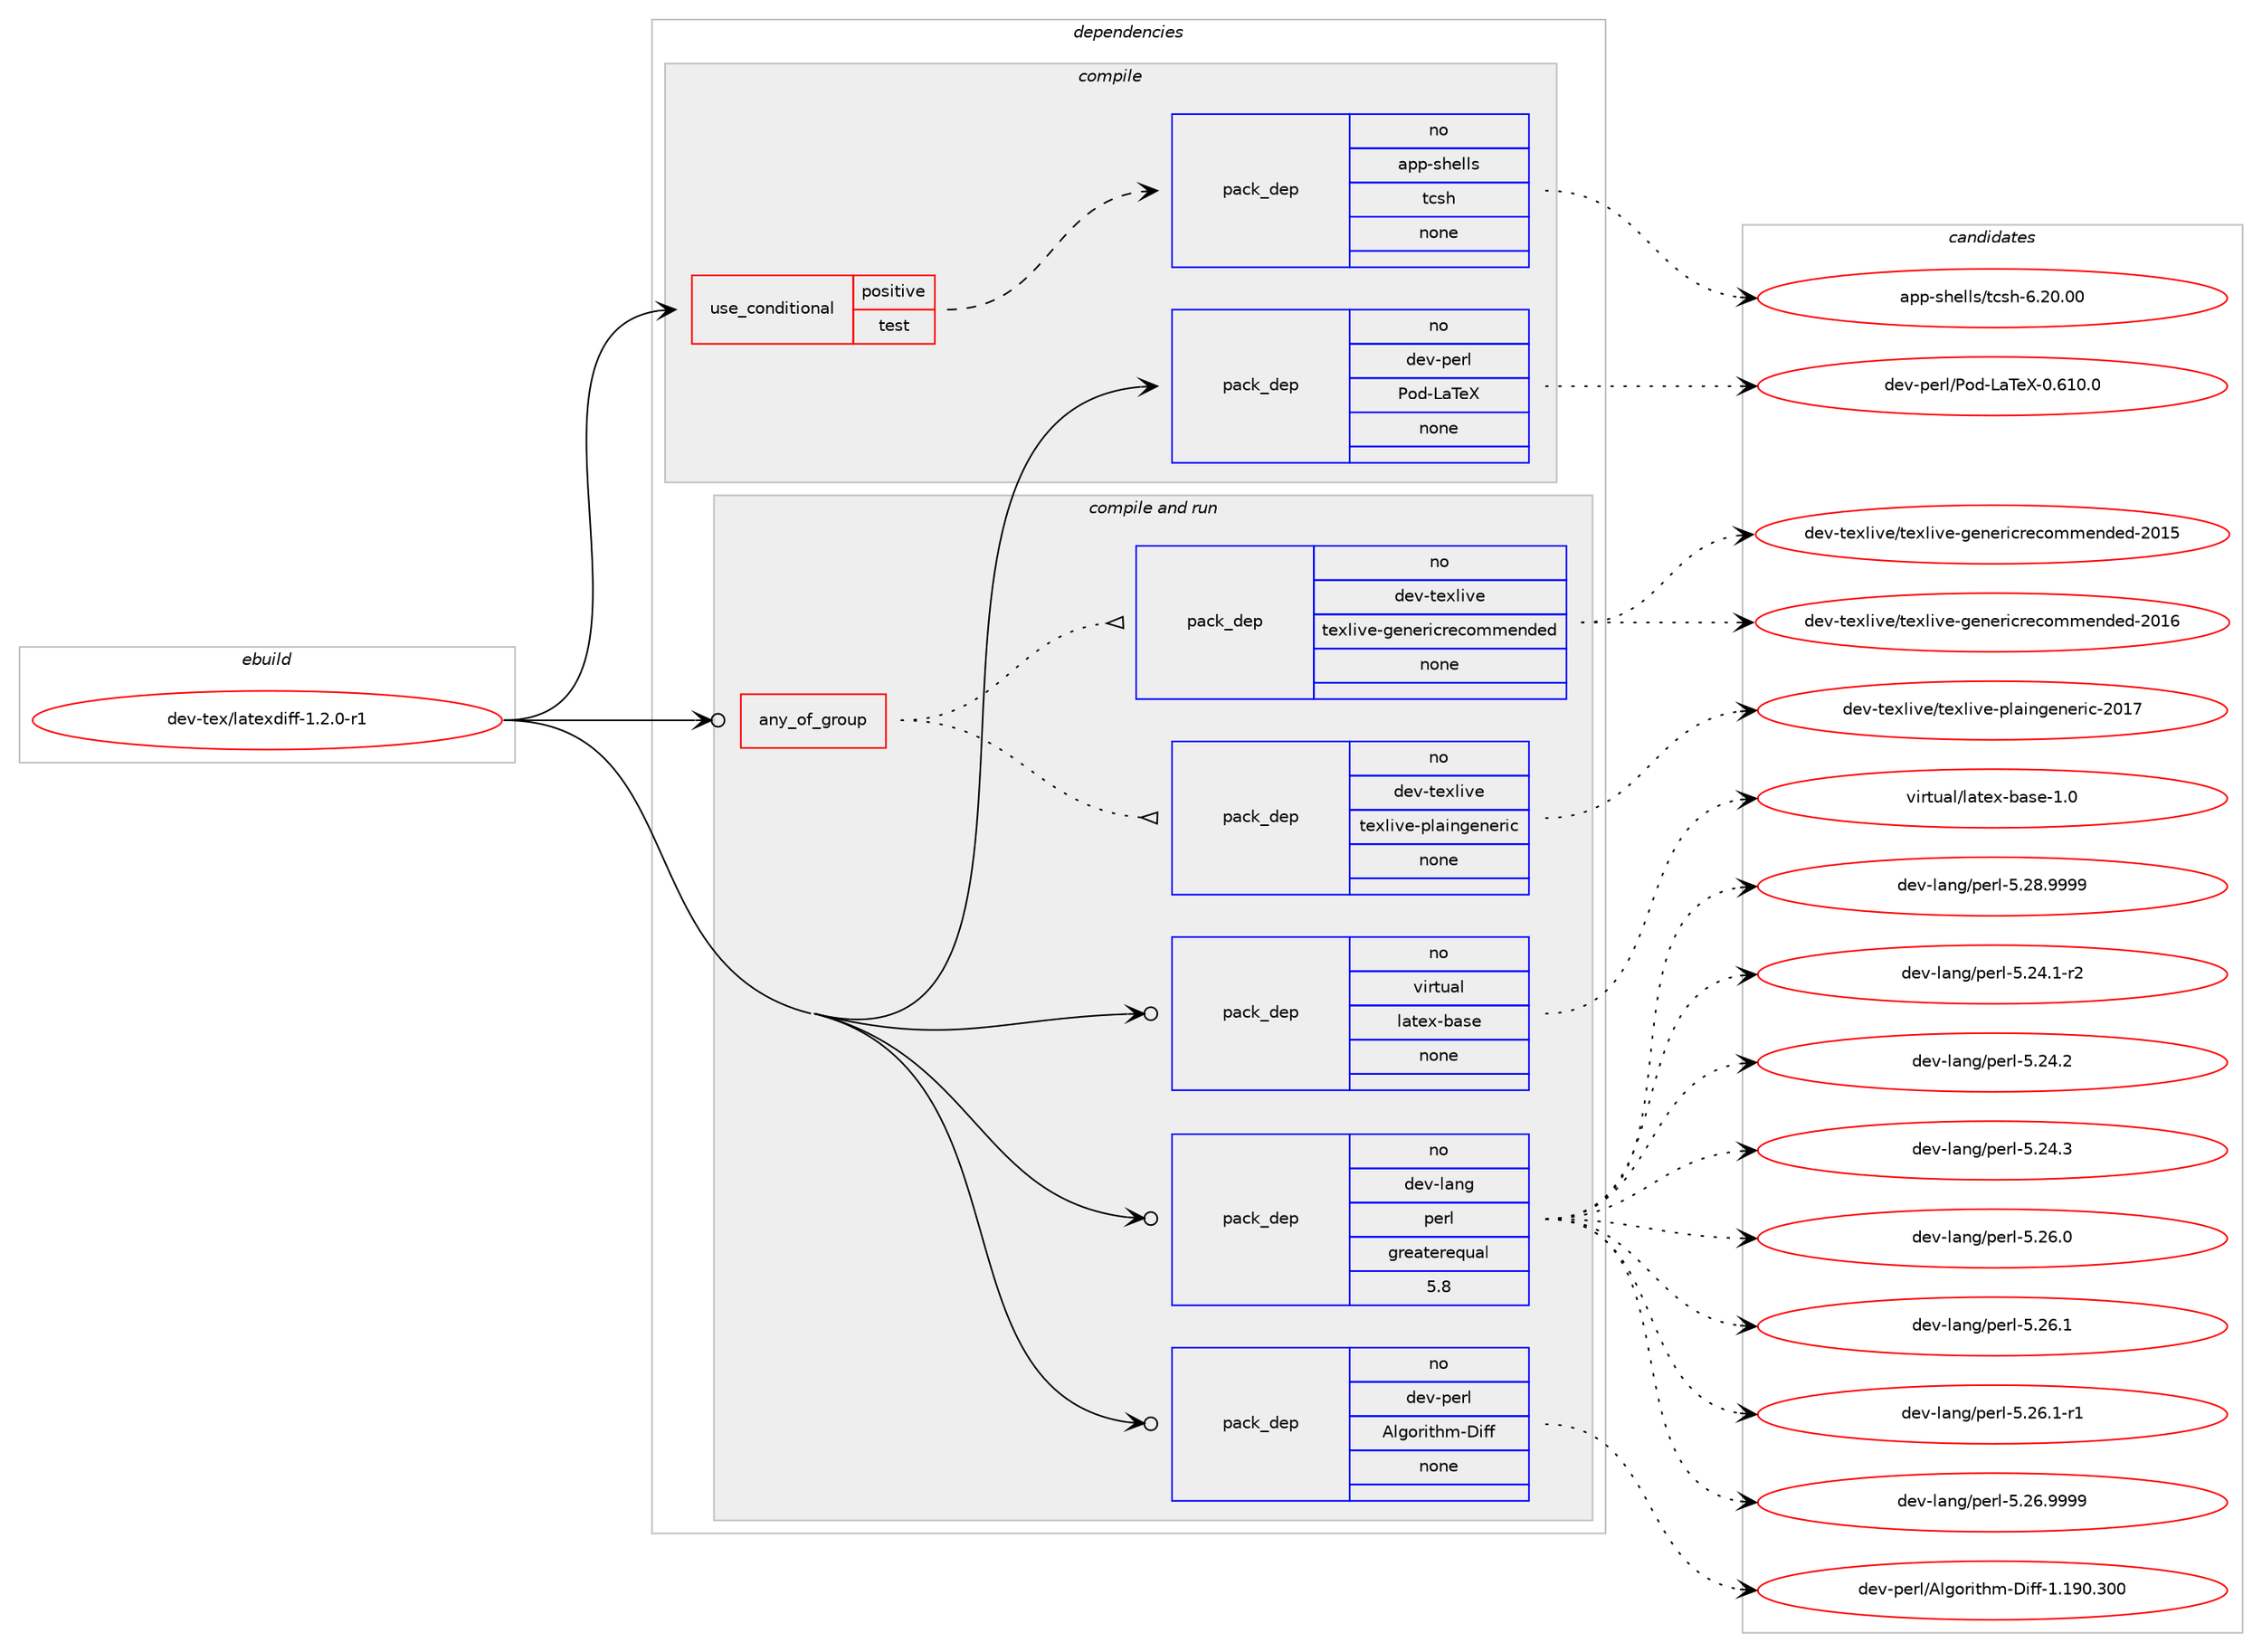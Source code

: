 digraph prolog {

# *************
# Graph options
# *************

newrank=true;
concentrate=true;
compound=true;
graph [rankdir=LR,fontname=Helvetica,fontsize=10,ranksep=1.5];#, ranksep=2.5, nodesep=0.2];
edge  [arrowhead=vee];
node  [fontname=Helvetica,fontsize=10];

# **********
# The ebuild
# **********

subgraph cluster_leftcol {
color=gray;
rank=same;
label=<<i>ebuild</i>>;
id [label="dev-tex/latexdiff-1.2.0-r1", color=red, width=4, href="../dev-tex/latexdiff-1.2.0-r1.svg"];
}

# ****************
# The dependencies
# ****************

subgraph cluster_midcol {
color=gray;
label=<<i>dependencies</i>>;
subgraph cluster_compile {
fillcolor="#eeeeee";
style=filled;
label=<<i>compile</i>>;
subgraph cond77157 {
dependency279878 [label=<<TABLE BORDER="0" CELLBORDER="1" CELLSPACING="0" CELLPADDING="4"><TR><TD ROWSPAN="3" CELLPADDING="10">use_conditional</TD></TR><TR><TD>positive</TD></TR><TR><TD>test</TD></TR></TABLE>>, shape=none, color=red];
subgraph pack198552 {
dependency279879 [label=<<TABLE BORDER="0" CELLBORDER="1" CELLSPACING="0" CELLPADDING="4" WIDTH="220"><TR><TD ROWSPAN="6" CELLPADDING="30">pack_dep</TD></TR><TR><TD WIDTH="110">no</TD></TR><TR><TD>app-shells</TD></TR><TR><TD>tcsh</TD></TR><TR><TD>none</TD></TR><TR><TD></TD></TR></TABLE>>, shape=none, color=blue];
}
dependency279878:e -> dependency279879:w [weight=20,style="dashed",arrowhead="vee"];
}
id:e -> dependency279878:w [weight=20,style="solid",arrowhead="vee"];
subgraph pack198553 {
dependency279880 [label=<<TABLE BORDER="0" CELLBORDER="1" CELLSPACING="0" CELLPADDING="4" WIDTH="220"><TR><TD ROWSPAN="6" CELLPADDING="30">pack_dep</TD></TR><TR><TD WIDTH="110">no</TD></TR><TR><TD>dev-perl</TD></TR><TR><TD>Pod-LaTeX</TD></TR><TR><TD>none</TD></TR><TR><TD></TD></TR></TABLE>>, shape=none, color=blue];
}
id:e -> dependency279880:w [weight=20,style="solid",arrowhead="vee"];
}
subgraph cluster_compileandrun {
fillcolor="#eeeeee";
style=filled;
label=<<i>compile and run</i>>;
subgraph any4121 {
dependency279881 [label=<<TABLE BORDER="0" CELLBORDER="1" CELLSPACING="0" CELLPADDING="4"><TR><TD CELLPADDING="10">any_of_group</TD></TR></TABLE>>, shape=none, color=red];subgraph pack198554 {
dependency279882 [label=<<TABLE BORDER="0" CELLBORDER="1" CELLSPACING="0" CELLPADDING="4" WIDTH="220"><TR><TD ROWSPAN="6" CELLPADDING="30">pack_dep</TD></TR><TR><TD WIDTH="110">no</TD></TR><TR><TD>dev-texlive</TD></TR><TR><TD>texlive-plaingeneric</TD></TR><TR><TD>none</TD></TR><TR><TD></TD></TR></TABLE>>, shape=none, color=blue];
}
dependency279881:e -> dependency279882:w [weight=20,style="dotted",arrowhead="oinv"];
subgraph pack198555 {
dependency279883 [label=<<TABLE BORDER="0" CELLBORDER="1" CELLSPACING="0" CELLPADDING="4" WIDTH="220"><TR><TD ROWSPAN="6" CELLPADDING="30">pack_dep</TD></TR><TR><TD WIDTH="110">no</TD></TR><TR><TD>dev-texlive</TD></TR><TR><TD>texlive-genericrecommended</TD></TR><TR><TD>none</TD></TR><TR><TD></TD></TR></TABLE>>, shape=none, color=blue];
}
dependency279881:e -> dependency279883:w [weight=20,style="dotted",arrowhead="oinv"];
}
id:e -> dependency279881:w [weight=20,style="solid",arrowhead="odotvee"];
subgraph pack198556 {
dependency279884 [label=<<TABLE BORDER="0" CELLBORDER="1" CELLSPACING="0" CELLPADDING="4" WIDTH="220"><TR><TD ROWSPAN="6" CELLPADDING="30">pack_dep</TD></TR><TR><TD WIDTH="110">no</TD></TR><TR><TD>dev-lang</TD></TR><TR><TD>perl</TD></TR><TR><TD>greaterequal</TD></TR><TR><TD>5.8</TD></TR></TABLE>>, shape=none, color=blue];
}
id:e -> dependency279884:w [weight=20,style="solid",arrowhead="odotvee"];
subgraph pack198557 {
dependency279885 [label=<<TABLE BORDER="0" CELLBORDER="1" CELLSPACING="0" CELLPADDING="4" WIDTH="220"><TR><TD ROWSPAN="6" CELLPADDING="30">pack_dep</TD></TR><TR><TD WIDTH="110">no</TD></TR><TR><TD>dev-perl</TD></TR><TR><TD>Algorithm-Diff</TD></TR><TR><TD>none</TD></TR><TR><TD></TD></TR></TABLE>>, shape=none, color=blue];
}
id:e -> dependency279885:w [weight=20,style="solid",arrowhead="odotvee"];
subgraph pack198558 {
dependency279886 [label=<<TABLE BORDER="0" CELLBORDER="1" CELLSPACING="0" CELLPADDING="4" WIDTH="220"><TR><TD ROWSPAN="6" CELLPADDING="30">pack_dep</TD></TR><TR><TD WIDTH="110">no</TD></TR><TR><TD>virtual</TD></TR><TR><TD>latex-base</TD></TR><TR><TD>none</TD></TR><TR><TD></TD></TR></TABLE>>, shape=none, color=blue];
}
id:e -> dependency279886:w [weight=20,style="solid",arrowhead="odotvee"];
}
subgraph cluster_run {
fillcolor="#eeeeee";
style=filled;
label=<<i>run</i>>;
}
}

# **************
# The candidates
# **************

subgraph cluster_choices {
rank=same;
color=gray;
label=<<i>candidates</i>>;

subgraph choice198552 {
color=black;
nodesep=1;
choice971121124511510410110810811547116991151044554465048464848 [label="app-shells/tcsh-6.20.00", color=red, width=4,href="../app-shells/tcsh-6.20.00.svg"];
dependency279879:e -> choice971121124511510410110810811547116991151044554465048464848:w [style=dotted,weight="100"];
}
subgraph choice198553 {
color=black;
nodesep=1;
choice10010111845112101114108478011110045769784101884548465449484648 [label="dev-perl/Pod-LaTeX-0.610.0", color=red, width=4,href="../dev-perl/Pod-LaTeX-0.610.0.svg"];
dependency279880:e -> choice10010111845112101114108478011110045769784101884548465449484648:w [style=dotted,weight="100"];
}
subgraph choice198554 {
color=black;
nodesep=1;
choice10010111845116101120108105118101471161011201081051181014511210897105110103101110101114105994550484955 [label="dev-texlive/texlive-plaingeneric-2017", color=red, width=4,href="../dev-texlive/texlive-plaingeneric-2017.svg"];
dependency279882:e -> choice10010111845116101120108105118101471161011201081051181014511210897105110103101110101114105994550484955:w [style=dotted,weight="100"];
}
subgraph choice198555 {
color=black;
nodesep=1;
choice10010111845116101120108105118101471161011201081051181014510310111010111410599114101991111091091011101001011004550484953 [label="dev-texlive/texlive-genericrecommended-2015", color=red, width=4,href="../dev-texlive/texlive-genericrecommended-2015.svg"];
choice10010111845116101120108105118101471161011201081051181014510310111010111410599114101991111091091011101001011004550484954 [label="dev-texlive/texlive-genericrecommended-2016", color=red, width=4,href="../dev-texlive/texlive-genericrecommended-2016.svg"];
dependency279883:e -> choice10010111845116101120108105118101471161011201081051181014510310111010111410599114101991111091091011101001011004550484953:w [style=dotted,weight="100"];
dependency279883:e -> choice10010111845116101120108105118101471161011201081051181014510310111010111410599114101991111091091011101001011004550484954:w [style=dotted,weight="100"];
}
subgraph choice198556 {
color=black;
nodesep=1;
choice100101118451089711010347112101114108455346505246494511450 [label="dev-lang/perl-5.24.1-r2", color=red, width=4,href="../dev-lang/perl-5.24.1-r2.svg"];
choice10010111845108971101034711210111410845534650524650 [label="dev-lang/perl-5.24.2", color=red, width=4,href="../dev-lang/perl-5.24.2.svg"];
choice10010111845108971101034711210111410845534650524651 [label="dev-lang/perl-5.24.3", color=red, width=4,href="../dev-lang/perl-5.24.3.svg"];
choice10010111845108971101034711210111410845534650544648 [label="dev-lang/perl-5.26.0", color=red, width=4,href="../dev-lang/perl-5.26.0.svg"];
choice10010111845108971101034711210111410845534650544649 [label="dev-lang/perl-5.26.1", color=red, width=4,href="../dev-lang/perl-5.26.1.svg"];
choice100101118451089711010347112101114108455346505446494511449 [label="dev-lang/perl-5.26.1-r1", color=red, width=4,href="../dev-lang/perl-5.26.1-r1.svg"];
choice10010111845108971101034711210111410845534650544657575757 [label="dev-lang/perl-5.26.9999", color=red, width=4,href="../dev-lang/perl-5.26.9999.svg"];
choice10010111845108971101034711210111410845534650564657575757 [label="dev-lang/perl-5.28.9999", color=red, width=4,href="../dev-lang/perl-5.28.9999.svg"];
dependency279884:e -> choice100101118451089711010347112101114108455346505246494511450:w [style=dotted,weight="100"];
dependency279884:e -> choice10010111845108971101034711210111410845534650524650:w [style=dotted,weight="100"];
dependency279884:e -> choice10010111845108971101034711210111410845534650524651:w [style=dotted,weight="100"];
dependency279884:e -> choice10010111845108971101034711210111410845534650544648:w [style=dotted,weight="100"];
dependency279884:e -> choice10010111845108971101034711210111410845534650544649:w [style=dotted,weight="100"];
dependency279884:e -> choice100101118451089711010347112101114108455346505446494511449:w [style=dotted,weight="100"];
dependency279884:e -> choice10010111845108971101034711210111410845534650544657575757:w [style=dotted,weight="100"];
dependency279884:e -> choice10010111845108971101034711210111410845534650564657575757:w [style=dotted,weight="100"];
}
subgraph choice198557 {
color=black;
nodesep=1;
choice100101118451121011141084765108103111114105116104109456810510210245494649574846514848 [label="dev-perl/Algorithm-Diff-1.190.300", color=red, width=4,href="../dev-perl/Algorithm-Diff-1.190.300.svg"];
dependency279885:e -> choice100101118451121011141084765108103111114105116104109456810510210245494649574846514848:w [style=dotted,weight="100"];
}
subgraph choice198558 {
color=black;
nodesep=1;
choice11810511411611797108471089711610112045989711510145494648 [label="virtual/latex-base-1.0", color=red, width=4,href="../virtual/latex-base-1.0.svg"];
dependency279886:e -> choice11810511411611797108471089711610112045989711510145494648:w [style=dotted,weight="100"];
}
}

}
